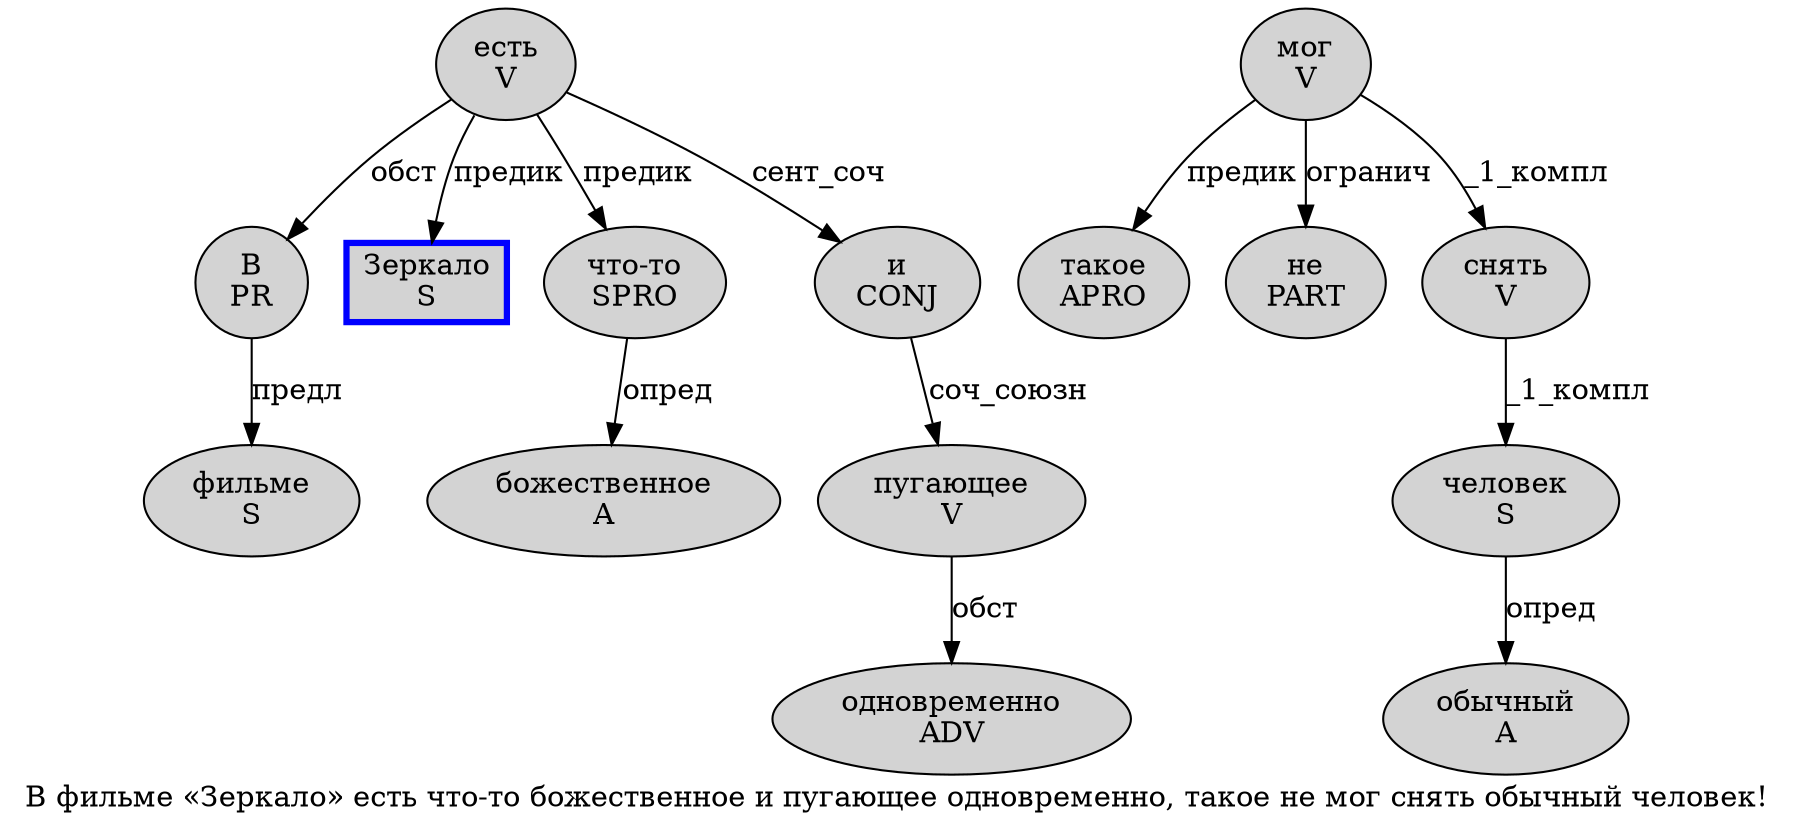 digraph SENTENCE_2221 {
	graph [label="В фильме «Зеркало» есть что-то божественное и пугающее одновременно, такое не мог снять обычный человек!"]
	node [style=filled]
		0 [label="В
PR" color="" fillcolor=lightgray penwidth=1 shape=ellipse]
		1 [label="фильме
S" color="" fillcolor=lightgray penwidth=1 shape=ellipse]
		3 [label="Зеркало
S" color=blue fillcolor=lightgray penwidth=3 shape=box]
		5 [label="есть
V" color="" fillcolor=lightgray penwidth=1 shape=ellipse]
		6 [label="что-то
SPRO" color="" fillcolor=lightgray penwidth=1 shape=ellipse]
		7 [label="божественное
A" color="" fillcolor=lightgray penwidth=1 shape=ellipse]
		8 [label="и
CONJ" color="" fillcolor=lightgray penwidth=1 shape=ellipse]
		9 [label="пугающее
V" color="" fillcolor=lightgray penwidth=1 shape=ellipse]
		10 [label="одновременно
ADV" color="" fillcolor=lightgray penwidth=1 shape=ellipse]
		12 [label="такое
APRO" color="" fillcolor=lightgray penwidth=1 shape=ellipse]
		13 [label="не
PART" color="" fillcolor=lightgray penwidth=1 shape=ellipse]
		14 [label="мог
V" color="" fillcolor=lightgray penwidth=1 shape=ellipse]
		15 [label="снять
V" color="" fillcolor=lightgray penwidth=1 shape=ellipse]
		16 [label="обычный
A" color="" fillcolor=lightgray penwidth=1 shape=ellipse]
		17 [label="человек
S" color="" fillcolor=lightgray penwidth=1 shape=ellipse]
			6 -> 7 [label="опред"]
			9 -> 10 [label="обст"]
			5 -> 0 [label="обст"]
			5 -> 3 [label="предик"]
			5 -> 6 [label="предик"]
			5 -> 8 [label="сент_соч"]
			8 -> 9 [label="соч_союзн"]
			14 -> 12 [label="предик"]
			14 -> 13 [label="огранич"]
			14 -> 15 [label="_1_компл"]
			0 -> 1 [label="предл"]
			15 -> 17 [label="_1_компл"]
			17 -> 16 [label="опред"]
}